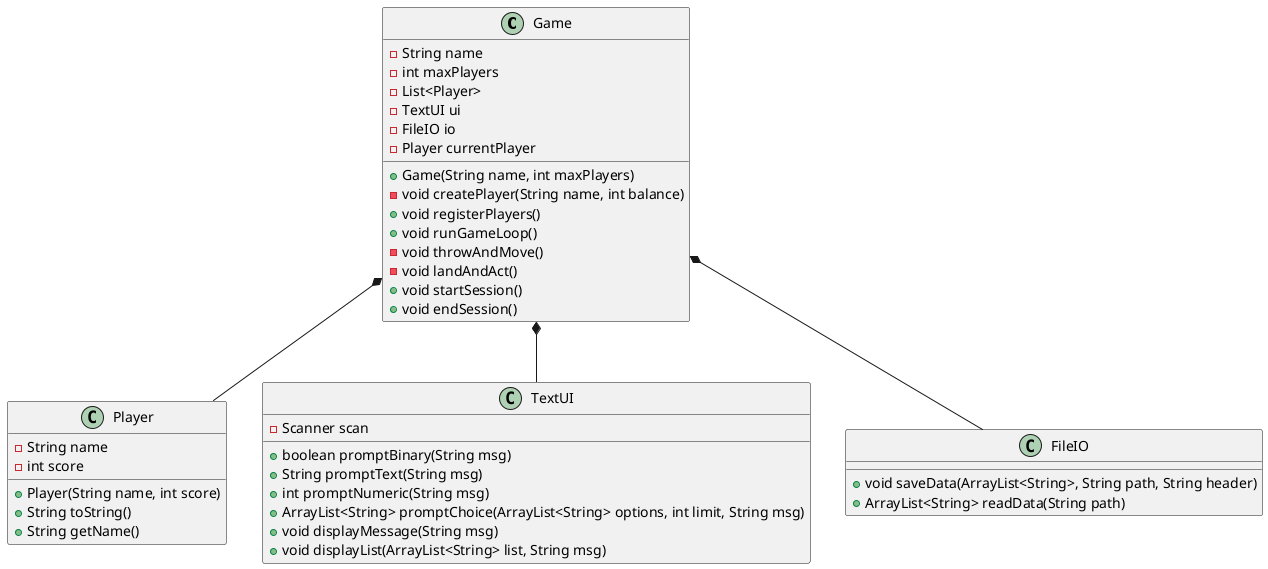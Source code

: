 @startuml
'https://plantuml.com/class-diagram

class Game
class Player


Game *-- Player
Game *-- TextUI
Game *-- FileIO



class Game {
- String name
- int maxPlayers
- List<Player>
- TextUI ui
- FileIO io
- Player currentPlayer
+ Game(String name, int maxPlayers)
- void createPlayer(String name, int balance)
+ void registerPlayers()
+ void runGameLoop()
-void throwAndMove()
-void landAndAct()
+ void startSession()
+ void endSession()

}
class Player {
- String name
- int score
+ Player(String name, int score)
+ String toString()
+ String getName()
}

class TextUI {
- Scanner scan
+ boolean promptBinary(String msg)
+ String promptText(String msg)
+ int promptNumeric(String msg)
+ ArrayList<String> promptChoice(ArrayList<String> options, int limit, String msg)
+ void displayMessage(String msg)
+ void displayList(ArrayList<String> list, String msg)
}

class FileIO{
+ void saveData(ArrayList<String>, String path, String header)
+ ArrayList<String> readData(String path)
}

@enduml